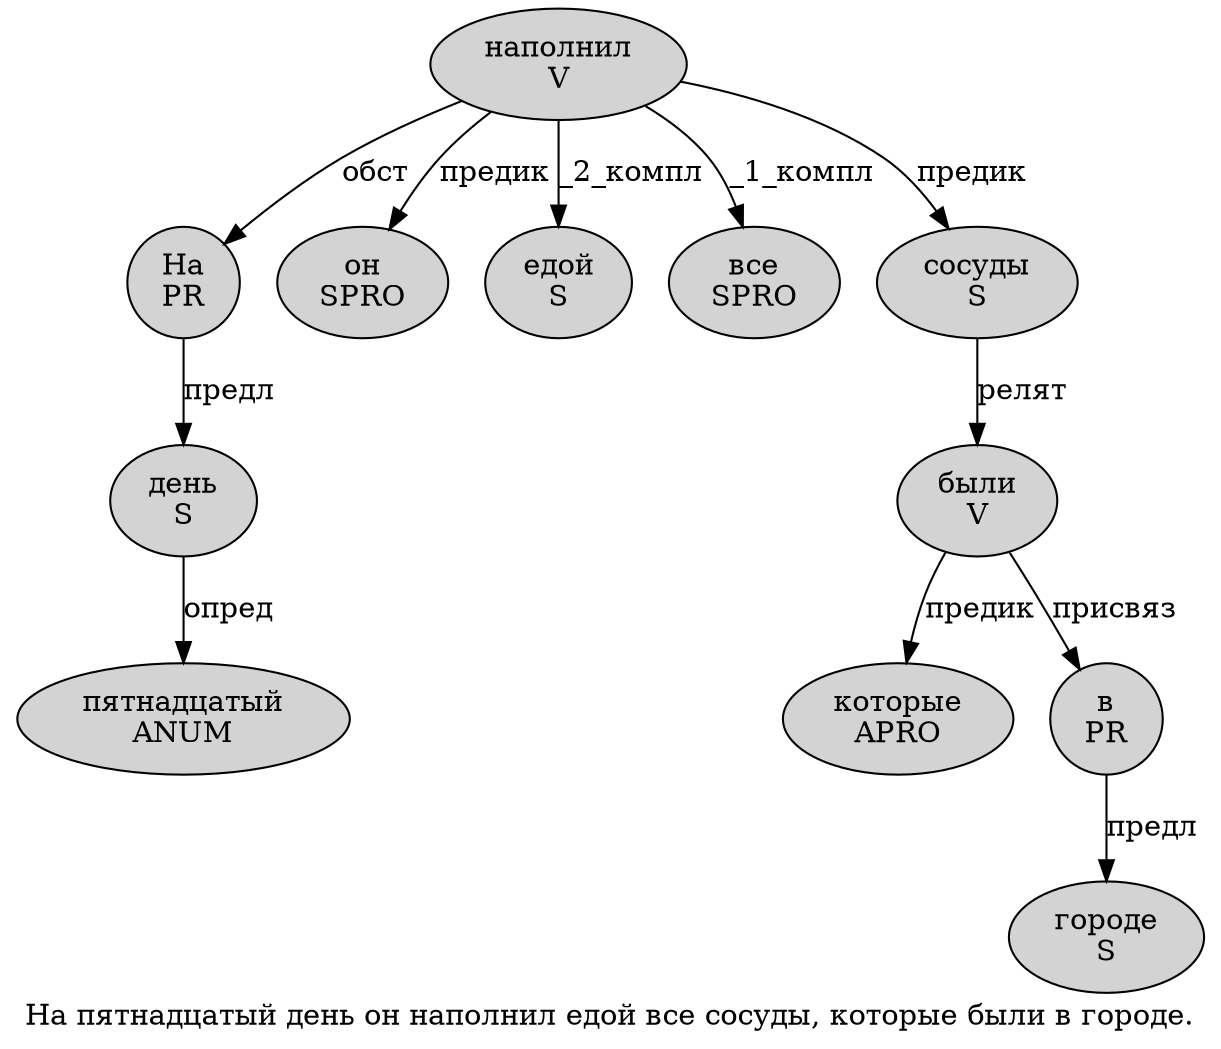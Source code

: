 digraph SENTENCE_622 {
	graph [label="На пятнадцатый день он наполнил едой все сосуды, которые были в городе."]
	node [style=filled]
		0 [label="На
PR" color="" fillcolor=lightgray penwidth=1 shape=ellipse]
		1 [label="пятнадцатый
ANUM" color="" fillcolor=lightgray penwidth=1 shape=ellipse]
		2 [label="день
S" color="" fillcolor=lightgray penwidth=1 shape=ellipse]
		3 [label="он
SPRO" color="" fillcolor=lightgray penwidth=1 shape=ellipse]
		4 [label="наполнил
V" color="" fillcolor=lightgray penwidth=1 shape=ellipse]
		5 [label="едой
S" color="" fillcolor=lightgray penwidth=1 shape=ellipse]
		6 [label="все
SPRO" color="" fillcolor=lightgray penwidth=1 shape=ellipse]
		7 [label="сосуды
S" color="" fillcolor=lightgray penwidth=1 shape=ellipse]
		9 [label="которые
APRO" color="" fillcolor=lightgray penwidth=1 shape=ellipse]
		10 [label="были
V" color="" fillcolor=lightgray penwidth=1 shape=ellipse]
		11 [label="в
PR" color="" fillcolor=lightgray penwidth=1 shape=ellipse]
		12 [label="городе
S" color="" fillcolor=lightgray penwidth=1 shape=ellipse]
			4 -> 0 [label="обст"]
			4 -> 3 [label="предик"]
			4 -> 5 [label="_2_компл"]
			4 -> 6 [label="_1_компл"]
			4 -> 7 [label="предик"]
			0 -> 2 [label="предл"]
			2 -> 1 [label="опред"]
			7 -> 10 [label="релят"]
			10 -> 9 [label="предик"]
			10 -> 11 [label="присвяз"]
			11 -> 12 [label="предл"]
}
